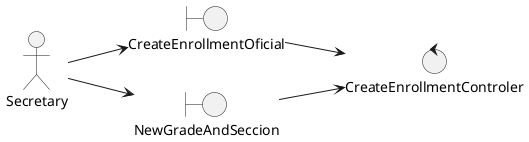 @startuml
left to right direction

actor Secretary
boundary CreateEnrollmentOficial
boundary NewGradeAndSeccion
control CreateEnrollmentControler

Secretary --> CreateEnrollmentOficial
Secretary --> NewGradeAndSeccion

CreateEnrollmentOficial --> CreateEnrollmentControler
NewGradeAndSeccion --> CreateEnrollmentControler
@enduml
